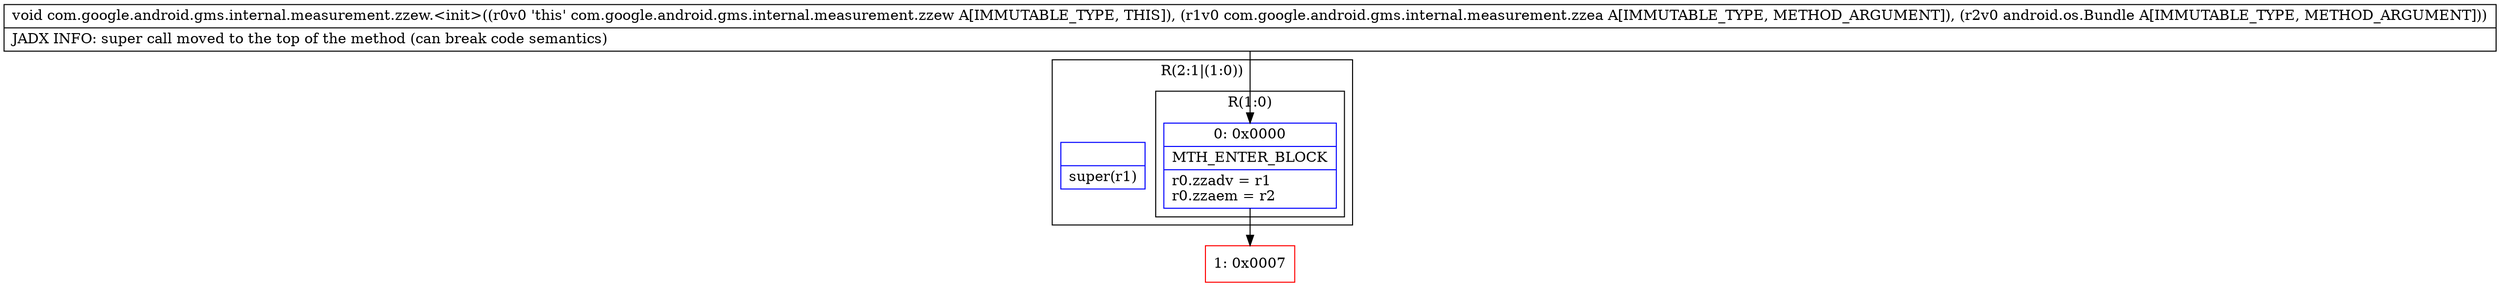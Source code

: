 digraph "CFG forcom.google.android.gms.internal.measurement.zzew.\<init\>(Lcom\/google\/android\/gms\/internal\/measurement\/zzea;Landroid\/os\/Bundle;)V" {
subgraph cluster_Region_51577015 {
label = "R(2:1|(1:0))";
node [shape=record,color=blue];
Node_InsnContainer_1452779464 [shape=record,label="{|super(r1)\l}"];
subgraph cluster_Region_214982724 {
label = "R(1:0)";
node [shape=record,color=blue];
Node_0 [shape=record,label="{0\:\ 0x0000|MTH_ENTER_BLOCK\l|r0.zzadv = r1\lr0.zzaem = r2\l}"];
}
}
Node_1 [shape=record,color=red,label="{1\:\ 0x0007}"];
MethodNode[shape=record,label="{void com.google.android.gms.internal.measurement.zzew.\<init\>((r0v0 'this' com.google.android.gms.internal.measurement.zzew A[IMMUTABLE_TYPE, THIS]), (r1v0 com.google.android.gms.internal.measurement.zzea A[IMMUTABLE_TYPE, METHOD_ARGUMENT]), (r2v0 android.os.Bundle A[IMMUTABLE_TYPE, METHOD_ARGUMENT]))  | JADX INFO: super call moved to the top of the method (can break code semantics)\l}"];
MethodNode -> Node_0;
Node_0 -> Node_1;
}

